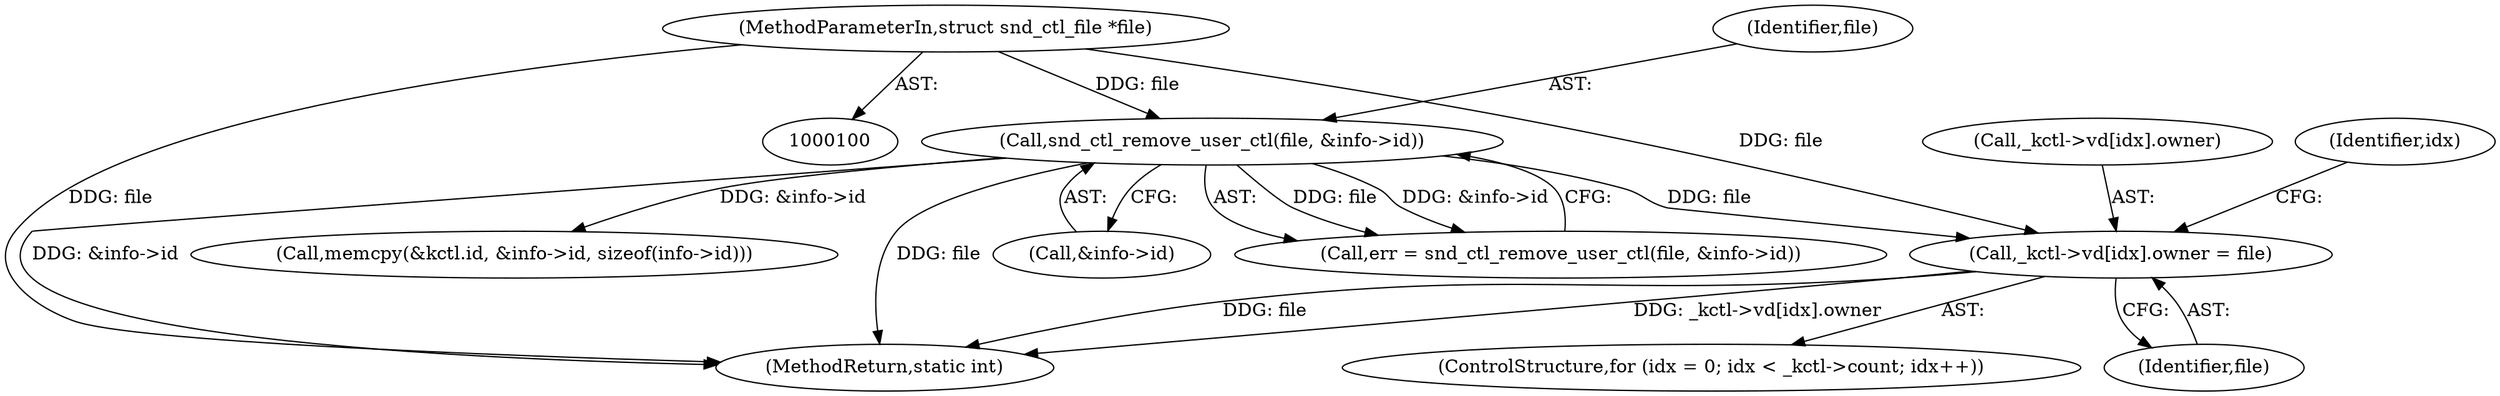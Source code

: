 digraph "0_linux_82262a46627bebb0febcc26664746c25cef08563@array" {
"1000472" [label="(Call,_kctl->vd[idx].owner = file)"];
"1000163" [label="(Call,snd_ctl_remove_user_ctl(file, &info->id))"];
"1000101" [label="(MethodParameterIn,struct snd_ctl_file *file)"];
"1000508" [label="(MethodReturn,static int)"];
"1000461" [label="(ControlStructure,for (idx = 0; idx < _kctl->count; idx++))"];
"1000163" [label="(Call,snd_ctl_remove_user_ctl(file, &info->id))"];
"1000472" [label="(Call,_kctl->vd[idx].owner = file)"];
"1000164" [label="(Identifier,file)"];
"1000480" [label="(Identifier,file)"];
"1000473" [label="(Call,_kctl->vd[idx].owner)"];
"1000161" [label="(Call,err = snd_ctl_remove_user_ctl(file, &info->id))"];
"1000165" [label="(Call,&info->id)"];
"1000471" [label="(Identifier,idx)"];
"1000182" [label="(Call,memcpy(&kctl.id, &info->id, sizeof(info->id)))"];
"1000101" [label="(MethodParameterIn,struct snd_ctl_file *file)"];
"1000472" -> "1000461"  [label="AST: "];
"1000472" -> "1000480"  [label="CFG: "];
"1000473" -> "1000472"  [label="AST: "];
"1000480" -> "1000472"  [label="AST: "];
"1000471" -> "1000472"  [label="CFG: "];
"1000472" -> "1000508"  [label="DDG: file"];
"1000472" -> "1000508"  [label="DDG: _kctl->vd[idx].owner"];
"1000163" -> "1000472"  [label="DDG: file"];
"1000101" -> "1000472"  [label="DDG: file"];
"1000163" -> "1000161"  [label="AST: "];
"1000163" -> "1000165"  [label="CFG: "];
"1000164" -> "1000163"  [label="AST: "];
"1000165" -> "1000163"  [label="AST: "];
"1000161" -> "1000163"  [label="CFG: "];
"1000163" -> "1000508"  [label="DDG: file"];
"1000163" -> "1000508"  [label="DDG: &info->id"];
"1000163" -> "1000161"  [label="DDG: file"];
"1000163" -> "1000161"  [label="DDG: &info->id"];
"1000101" -> "1000163"  [label="DDG: file"];
"1000163" -> "1000182"  [label="DDG: &info->id"];
"1000101" -> "1000100"  [label="AST: "];
"1000101" -> "1000508"  [label="DDG: file"];
}

